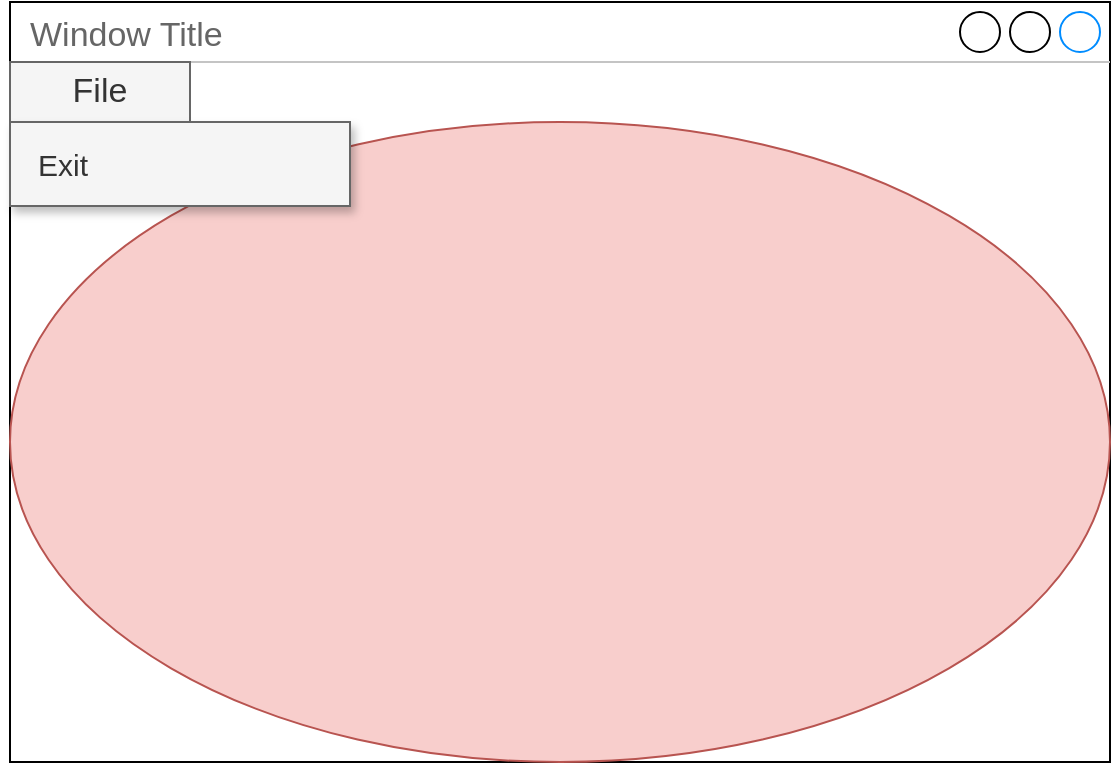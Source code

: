 <mxfile version="24.7.17">
  <diagram name="Page-1" id="VqSyJmW9WpIRQYSHzSD7">
    <mxGraphModel dx="1434" dy="836" grid="1" gridSize="10" guides="1" tooltips="1" connect="1" arrows="1" fold="1" page="1" pageScale="1" pageWidth="850" pageHeight="1100" math="0" shadow="0">
      <root>
        <mxCell id="0" />
        <mxCell id="1" parent="0" />
        <mxCell id="R-9GRctXBLvJnQfBnWPw-1" value="Window Title" style="strokeWidth=1;shadow=0;dashed=0;align=center;html=1;shape=mxgraph.mockup.containers.window;align=left;verticalAlign=top;spacingLeft=8;strokeColor2=#008cff;strokeColor3=#c4c4c4;fontColor=#666666;mainText=;fontSize=17;labelBackgroundColor=none;whiteSpace=wrap;" vertex="1" parent="1">
          <mxGeometry x="80" y="200" width="550" height="380" as="geometry" />
        </mxCell>
        <mxCell id="R-9GRctXBLvJnQfBnWPw-2" value="" style="swimlane;shape=mxgraph.bootstrap.anchor;strokeColor=#666666;fillColor=#f5f5f5;fontColor=#333333;childLayout=stackLayout;horizontal=0;startSize=0;horizontalStack=1;resizeParent=1;resizeParentMax=0;resizeLast=0;collapsible=0;marginBottom=0;whiteSpace=wrap;html=1;" vertex="1" parent="1">
          <mxGeometry x="80" y="230" width="90" height="30" as="geometry" />
        </mxCell>
        <mxCell id="R-9GRctXBLvJnQfBnWPw-3" value="File" style="text;strokeColor=inherit;align=center;verticalAlign=middle;spacingLeft=10;spacingRight=10;overflow=hidden;points=[[0,0.5],[1,0.5]];portConstraint=eastwest;rotatable=0;whiteSpace=wrap;html=1;fillColor=inherit;fontColor=inherit;fontSize=17;" vertex="1" parent="R-9GRctXBLvJnQfBnWPw-2">
          <mxGeometry width="90" height="30" as="geometry" />
        </mxCell>
        <mxCell id="R-9GRctXBLvJnQfBnWPw-19" value="" style="ellipse;whiteSpace=wrap;html=1;fillColor=#f8cecc;strokeColor=#b85450;" vertex="1" parent="1">
          <mxGeometry x="80" y="260" width="550" height="320" as="geometry" />
        </mxCell>
        <mxCell id="R-9GRctXBLvJnQfBnWPw-14" value="" style="swimlane;shape=rect;strokeColor=#666666;fillColor=#f5f5f5;fontColor=#333333;fontStyle=0;childLayout=stackLayout;horizontal=1;startSize=0;horizontalStack=0;resizeParent=1;resizeParentMax=0;resizeLast=0;collapsible=0;marginBottom=0;whiteSpace=wrap;html=1;shadow=1;" vertex="1" parent="1">
          <mxGeometry x="80" y="260" width="170" height="42" as="geometry" />
        </mxCell>
        <mxCell id="R-9GRctXBLvJnQfBnWPw-15" value="Exit" style="text;strokeColor=none;align=left;verticalAlign=middle;spacingLeft=12;spacingRight=10;overflow=hidden;points=[[0,0.5],[1,0.5]];portConstraint=eastwest;rotatable=0;whiteSpace=wrap;html=1;shape=mxgraph.bootstrap.topButton;rSize=3;fillColor=none;fontSize=15;fontColor=inherit;" vertex="1" parent="R-9GRctXBLvJnQfBnWPw-14">
          <mxGeometry width="170" height="42" as="geometry" />
        </mxCell>
      </root>
    </mxGraphModel>
  </diagram>
</mxfile>
